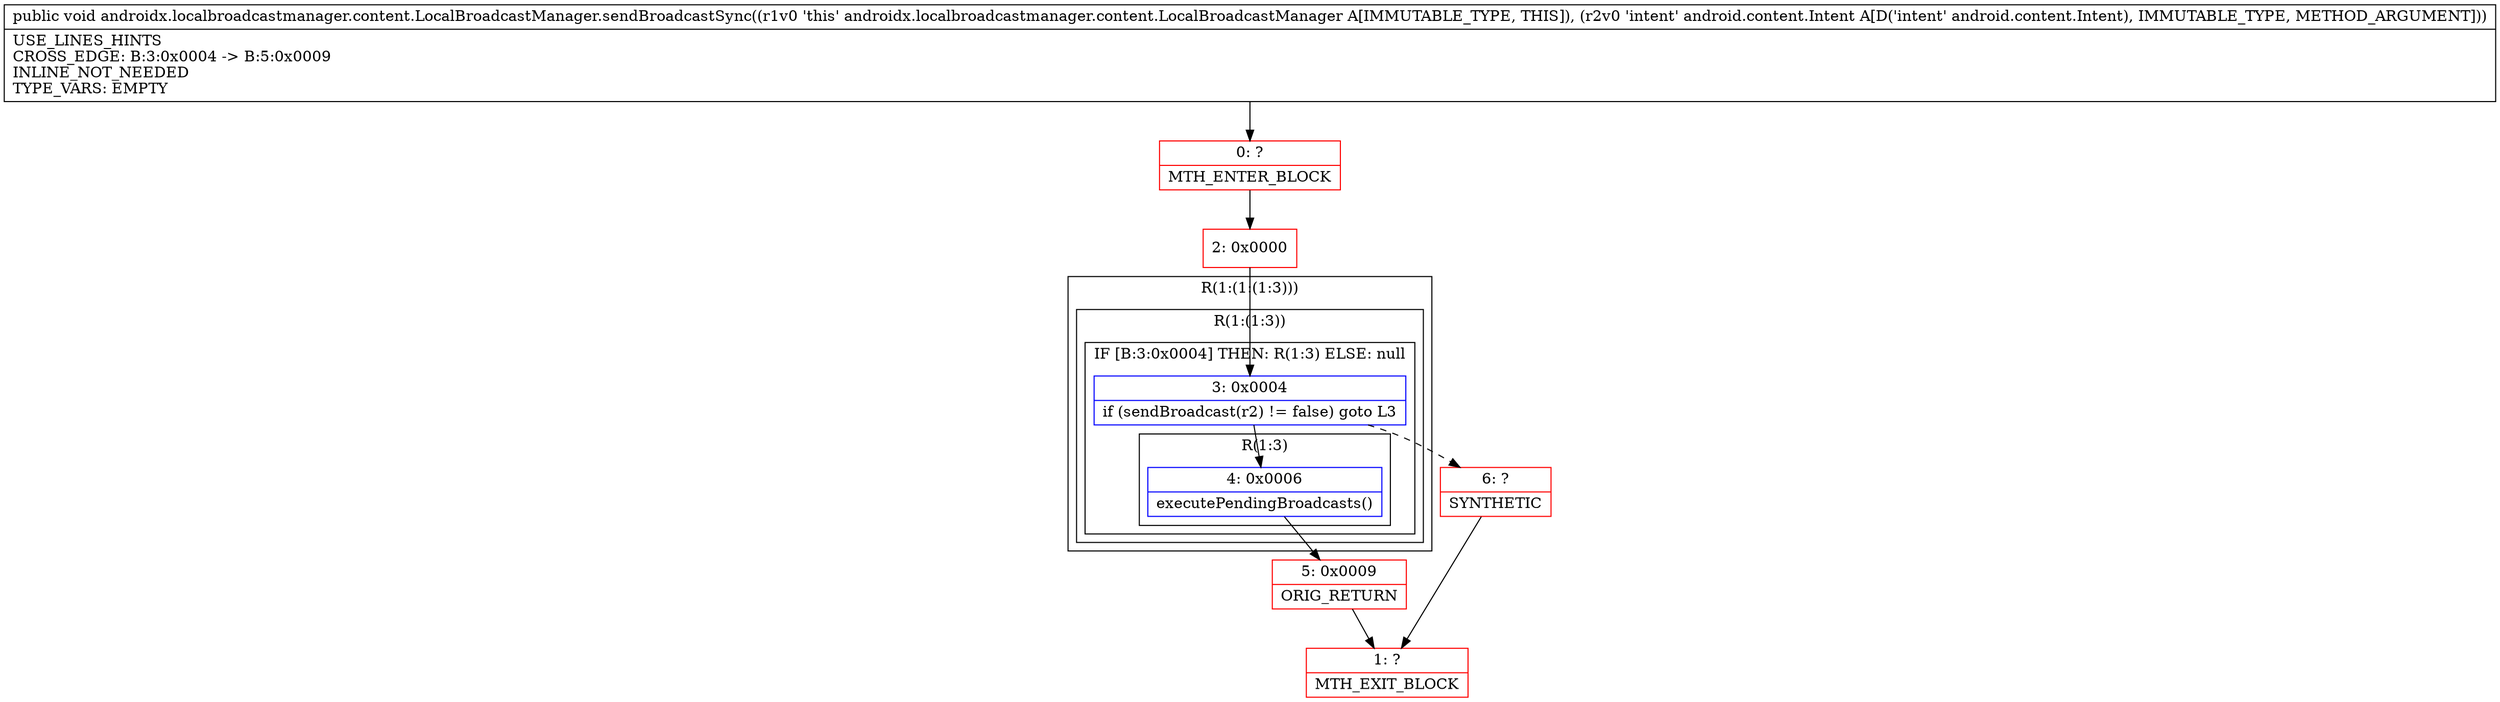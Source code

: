 digraph "CFG forandroidx.localbroadcastmanager.content.LocalBroadcastManager.sendBroadcastSync(Landroid\/content\/Intent;)V" {
subgraph cluster_Region_452137037 {
label = "R(1:(1:(1:3)))";
node [shape=record,color=blue];
subgraph cluster_Region_1879972723 {
label = "R(1:(1:3))";
node [shape=record,color=blue];
subgraph cluster_IfRegion_3216979 {
label = "IF [B:3:0x0004] THEN: R(1:3) ELSE: null";
node [shape=record,color=blue];
Node_3 [shape=record,label="{3\:\ 0x0004|if (sendBroadcast(r2) != false) goto L3\l}"];
subgraph cluster_Region_263340079 {
label = "R(1:3)";
node [shape=record,color=blue];
Node_4 [shape=record,label="{4\:\ 0x0006|executePendingBroadcasts()\l}"];
}
}
}
}
Node_0 [shape=record,color=red,label="{0\:\ ?|MTH_ENTER_BLOCK\l}"];
Node_2 [shape=record,color=red,label="{2\:\ 0x0000}"];
Node_5 [shape=record,color=red,label="{5\:\ 0x0009|ORIG_RETURN\l}"];
Node_1 [shape=record,color=red,label="{1\:\ ?|MTH_EXIT_BLOCK\l}"];
Node_6 [shape=record,color=red,label="{6\:\ ?|SYNTHETIC\l}"];
MethodNode[shape=record,label="{public void androidx.localbroadcastmanager.content.LocalBroadcastManager.sendBroadcastSync((r1v0 'this' androidx.localbroadcastmanager.content.LocalBroadcastManager A[IMMUTABLE_TYPE, THIS]), (r2v0 'intent' android.content.Intent A[D('intent' android.content.Intent), IMMUTABLE_TYPE, METHOD_ARGUMENT]))  | USE_LINES_HINTS\lCROSS_EDGE: B:3:0x0004 \-\> B:5:0x0009\lINLINE_NOT_NEEDED\lTYPE_VARS: EMPTY\l}"];
MethodNode -> Node_0;Node_3 -> Node_4;
Node_3 -> Node_6[style=dashed];
Node_4 -> Node_5;
Node_0 -> Node_2;
Node_2 -> Node_3;
Node_5 -> Node_1;
Node_6 -> Node_1;
}


